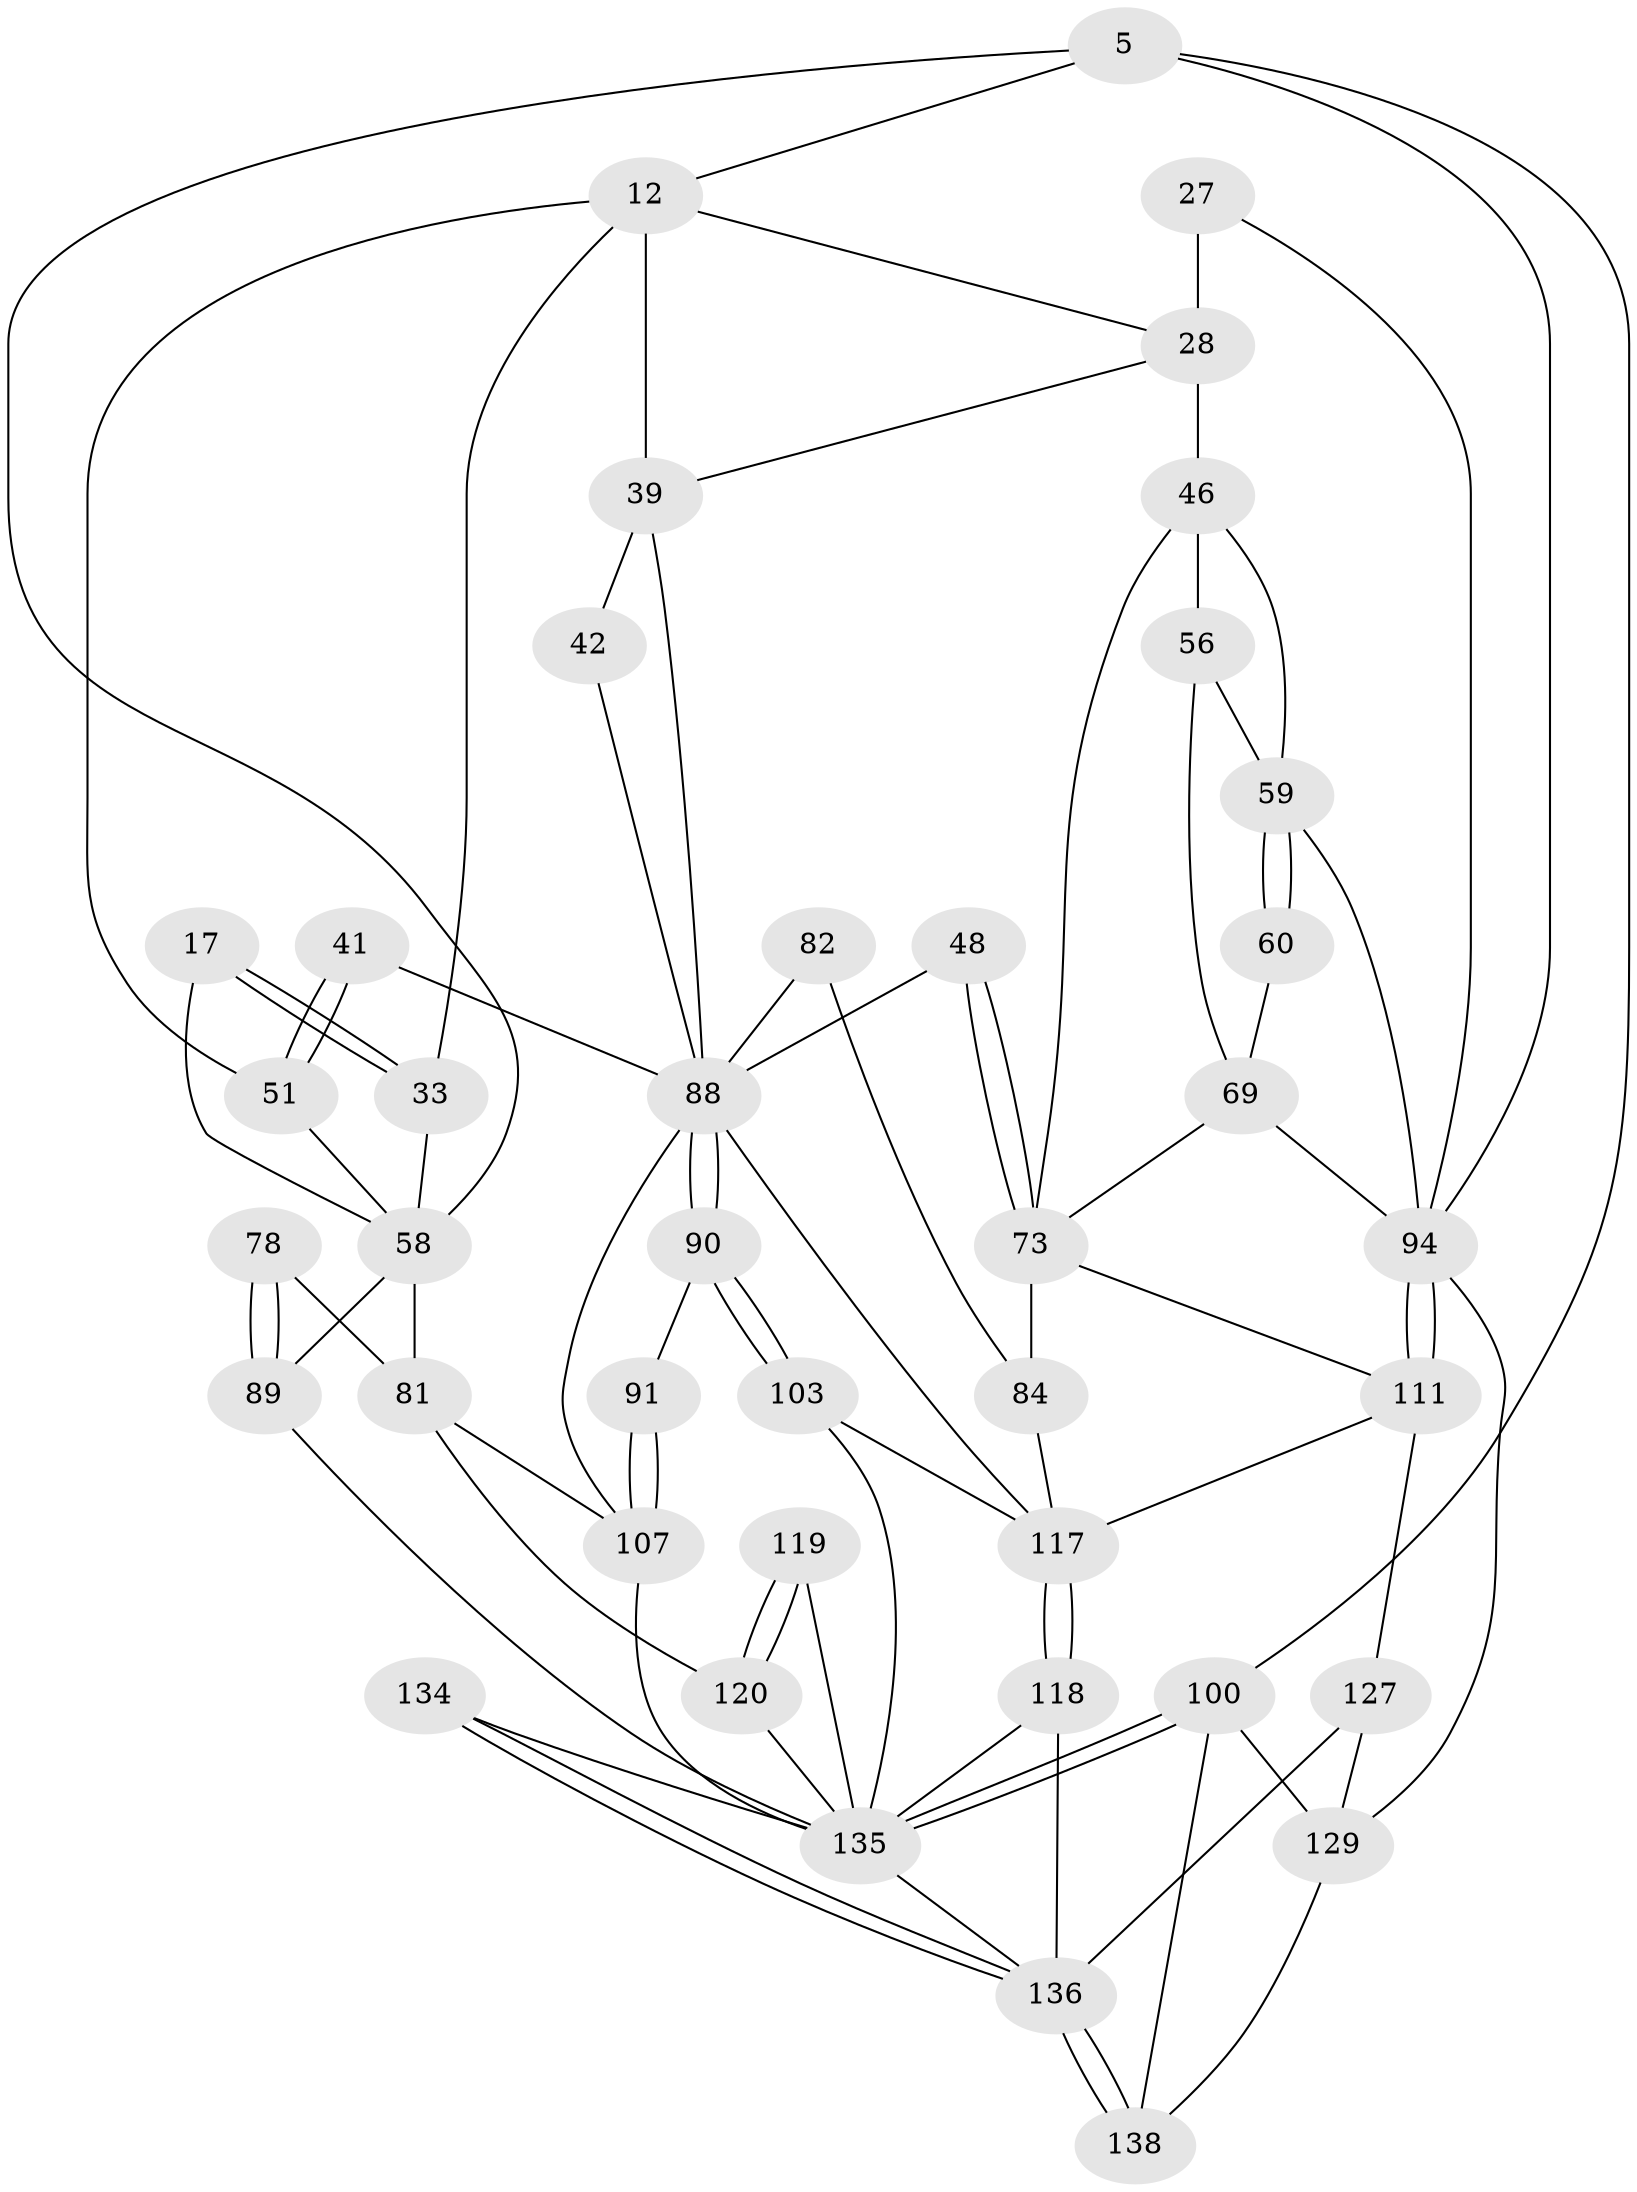 // original degree distribution, {3: 0.014492753623188406, 4: 0.2246376811594203, 6: 0.21014492753623187, 5: 0.5507246376811594}
// Generated by graph-tools (version 1.1) at 2025/06/03/04/25 22:06:30]
// undirected, 41 vertices, 88 edges
graph export_dot {
graph [start="1"]
  node [color=gray90,style=filled];
  5 [pos="+0+0",super="+4"];
  12 [pos="+0.3268382891787293+0.12013945654686986",super="+9"];
  17 [pos="+0+0.08901140421516951"];
  27 [pos="+0.9186642457396007+0.12044513428598125",super="+21"];
  28 [pos="+0.8277105339624081+0.14041325972814123",super="+26+23"];
  33 [pos="+0.07487643099641593+0.13769234453398624",super="+18"];
  39 [pos="+0.45619564120182293+0.20094791426243067",super="+15"];
  41 [pos="+0.3153192588344772+0.2915338054469441"];
  42 [pos="+0.5413510331896194+0.19056084498932283"];
  46 [pos="+0.6934743070993039+0.2643962438519624",super="+25+37+36"];
  48 [pos="+0.6356692886855848+0.3013550280274436"];
  51 [pos="+0.22689179284062602+0.28146893443997456",super="+30+38"];
  56 [pos="+0.7623965774783911+0.2803017982004086",super="+45"];
  58 [pos="+0.17065606974347336+0.30571705126583665",super="+52+57+50"];
  59 [pos="+0.926339172027679+0.3530525031047605",super="+43+55"];
  60 [pos="+0.8316467886122221+0.344407627904477"];
  69 [pos="+0.8042585001047629+0.36100136704298497",super="+64"];
  73 [pos="+0.6362755459716771+0.3337774222488661",super="+72+47"];
  78 [pos="+0.15191089951629116+0.41568329864490383"];
  81 [pos="+0.2127265291321822+0.4876753466690378",super="+77"];
  82 [pos="+0.5431349512459812+0.42259162880224743",super="+76"];
  84 [pos="+0.6065421062710032+0.3964804479438044",super="+75"];
  88 [pos="+0.5121484920292853+0.525312657375934",super="+83+62+61+49+63"];
  89 [pos="+0+0.4380781421229836",super="+54+53+74"];
  90 [pos="+0.4929115923974314+0.550930080766787"];
  91 [pos="+0.4245602492149931+0.5193342900249733"];
  94 [pos="+1+0.6421214027626971",super="+66+35+22+67+70+34"];
  100 [pos="+0+1",super="+92"];
  103 [pos="+0.5158241004899626+0.6120830582048944",super="+102"];
  107 [pos="+0.30963052722346573+0.6257416643719742",super="+80+79"];
  111 [pos="+0.9004231642896756+0.6742136388252463",super="+105+95"];
  117 [pos="+0.5468427179147303+0.6856059831478376",super="+106+101+87"];
  118 [pos="+0.5446679909473542+0.6928076821604459",super="+113"];
  119 [pos="+0.15849667929297095+0.7134485698323743"];
  120 [pos="+0.12980845020215587+0.8071816690975349",super="+97+96+110"];
  127 [pos="+0.807189226102066+0.8166040029177656",super="+121+126"];
  129 [pos="+0.9208944047117451+0.8604275211758693",super="+128"];
  134 [pos="+0.5476571982762278+1"];
  135 [pos="+0.4342707955418345+1",super="+124+125"];
  136 [pos="+0.7546427476264982+1",super="+132+130+122+133"];
  138 [pos="+0.8407546903426786+1",super="+137"];
  5 -- 100 [weight=2];
  5 -- 12 [weight=2];
  5 -- 94;
  5 -- 58;
  12 -- 39 [weight=2];
  12 -- 33;
  12 -- 51 [weight=2];
  12 -- 28;
  17 -- 33 [weight=2];
  17 -- 33;
  17 -- 58;
  27 -- 28 [weight=3];
  27 -- 94 [weight=2];
  28 -- 39;
  28 -- 46 [weight=3];
  33 -- 58;
  39 -- 42 [weight=2];
  39 -- 88;
  41 -- 51 [weight=2];
  41 -- 51;
  41 -- 88;
  42 -- 88;
  46 -- 73;
  46 -- 56 [weight=2];
  46 -- 59;
  48 -- 73 [weight=2];
  48 -- 73;
  48 -- 88;
  51 -- 58 [weight=2];
  56 -- 59;
  56 -- 69;
  58 -- 89 [weight=3];
  58 -- 81;
  59 -- 60 [weight=2];
  59 -- 60;
  59 -- 94 [weight=2];
  60 -- 69;
  69 -- 94;
  69 -- 73;
  73 -- 84;
  73 -- 111;
  78 -- 89 [weight=2];
  78 -- 89;
  78 -- 81;
  81 -- 107;
  81 -- 120;
  82 -- 84 [weight=2];
  82 -- 88 [weight=2];
  84 -- 117;
  88 -- 90;
  88 -- 90;
  88 -- 117;
  88 -- 107;
  89 -- 135;
  90 -- 91;
  90 -- 103;
  90 -- 103;
  91 -- 107 [weight=2];
  91 -- 107;
  94 -- 111 [weight=3];
  94 -- 111;
  94 -- 129;
  100 -- 135 [weight=2];
  100 -- 135;
  100 -- 138;
  100 -- 129;
  103 -- 117 [weight=2];
  103 -- 135;
  107 -- 135;
  111 -- 127 [weight=2];
  111 -- 117 [weight=2];
  117 -- 118;
  117 -- 118;
  118 -- 136 [weight=2];
  118 -- 135;
  119 -- 120 [weight=2];
  119 -- 120;
  119 -- 135;
  120 -- 135 [weight=3];
  127 -- 136 [weight=2];
  127 -- 129;
  129 -- 138 [weight=2];
  134 -- 135;
  134 -- 136 [weight=2];
  134 -- 136;
  135 -- 136;
  136 -- 138 [weight=2];
  136 -- 138;
}

